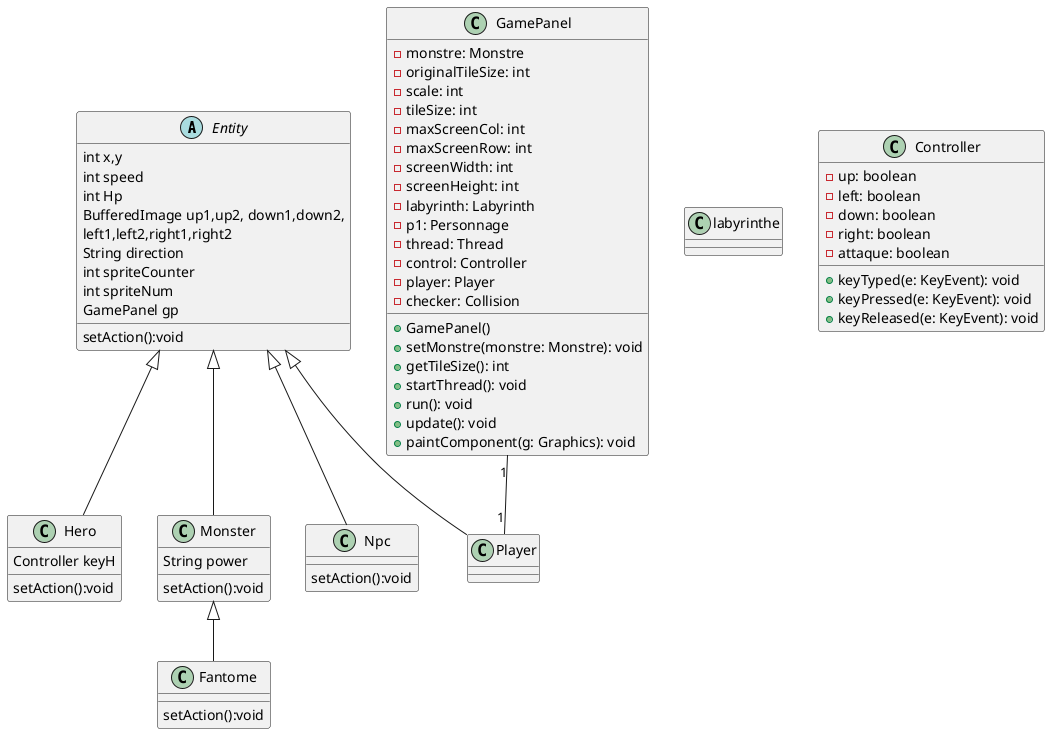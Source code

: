 @startuml
'https://plantuml.com/sequence-diagram


Entity <|--Hero
Entity <|--Monster
Entity <|--Npc
Monster <|--Fantome
GamePanel "1" -- "1" Player
Entity <|-- Player

class labyrinthe{
}
abstract class Entity {
int x,y
int speed
int Hp
BufferedImage up1,up2, down1,down2,
left1,left2,right1,right2
String direction
int spriteCounter
int spriteNum
GamePanel gp
setAction():void

}

class GamePanel {
        - monstre: Monstre
        - originalTileSize: int
        - scale: int
        - tileSize: int
        - maxScreenCol: int
        - maxScreenRow: int
        - screenWidth: int
        - screenHeight: int
        - labyrinth: Labyrinth
        - p1: Personnage 
        - thread: Thread
        - control: Controller
        - player: Player
        - checker: Collision

        + GamePanel()
        + setMonstre(monstre: Monstre): void
        + getTileSize(): int
        + startThread(): void
        + run(): void
        + update(): void
        + paintComponent(g: Graphics): void
}

class Hero {
Controller keyH
setAction():void
}

class Monster {
String power
setAction():void
}

class Fantome {
setAction():void
}
class Npc{
setAction():void
}


class Controller {
    - up: boolean
    - left: boolean
    - down: boolean
    - right: boolean
    - attaque: boolean

    + keyTyped(e: KeyEvent): void
    + keyPressed(e: KeyEvent): void
    + keyReleased(e: KeyEvent): void
}



@enduml